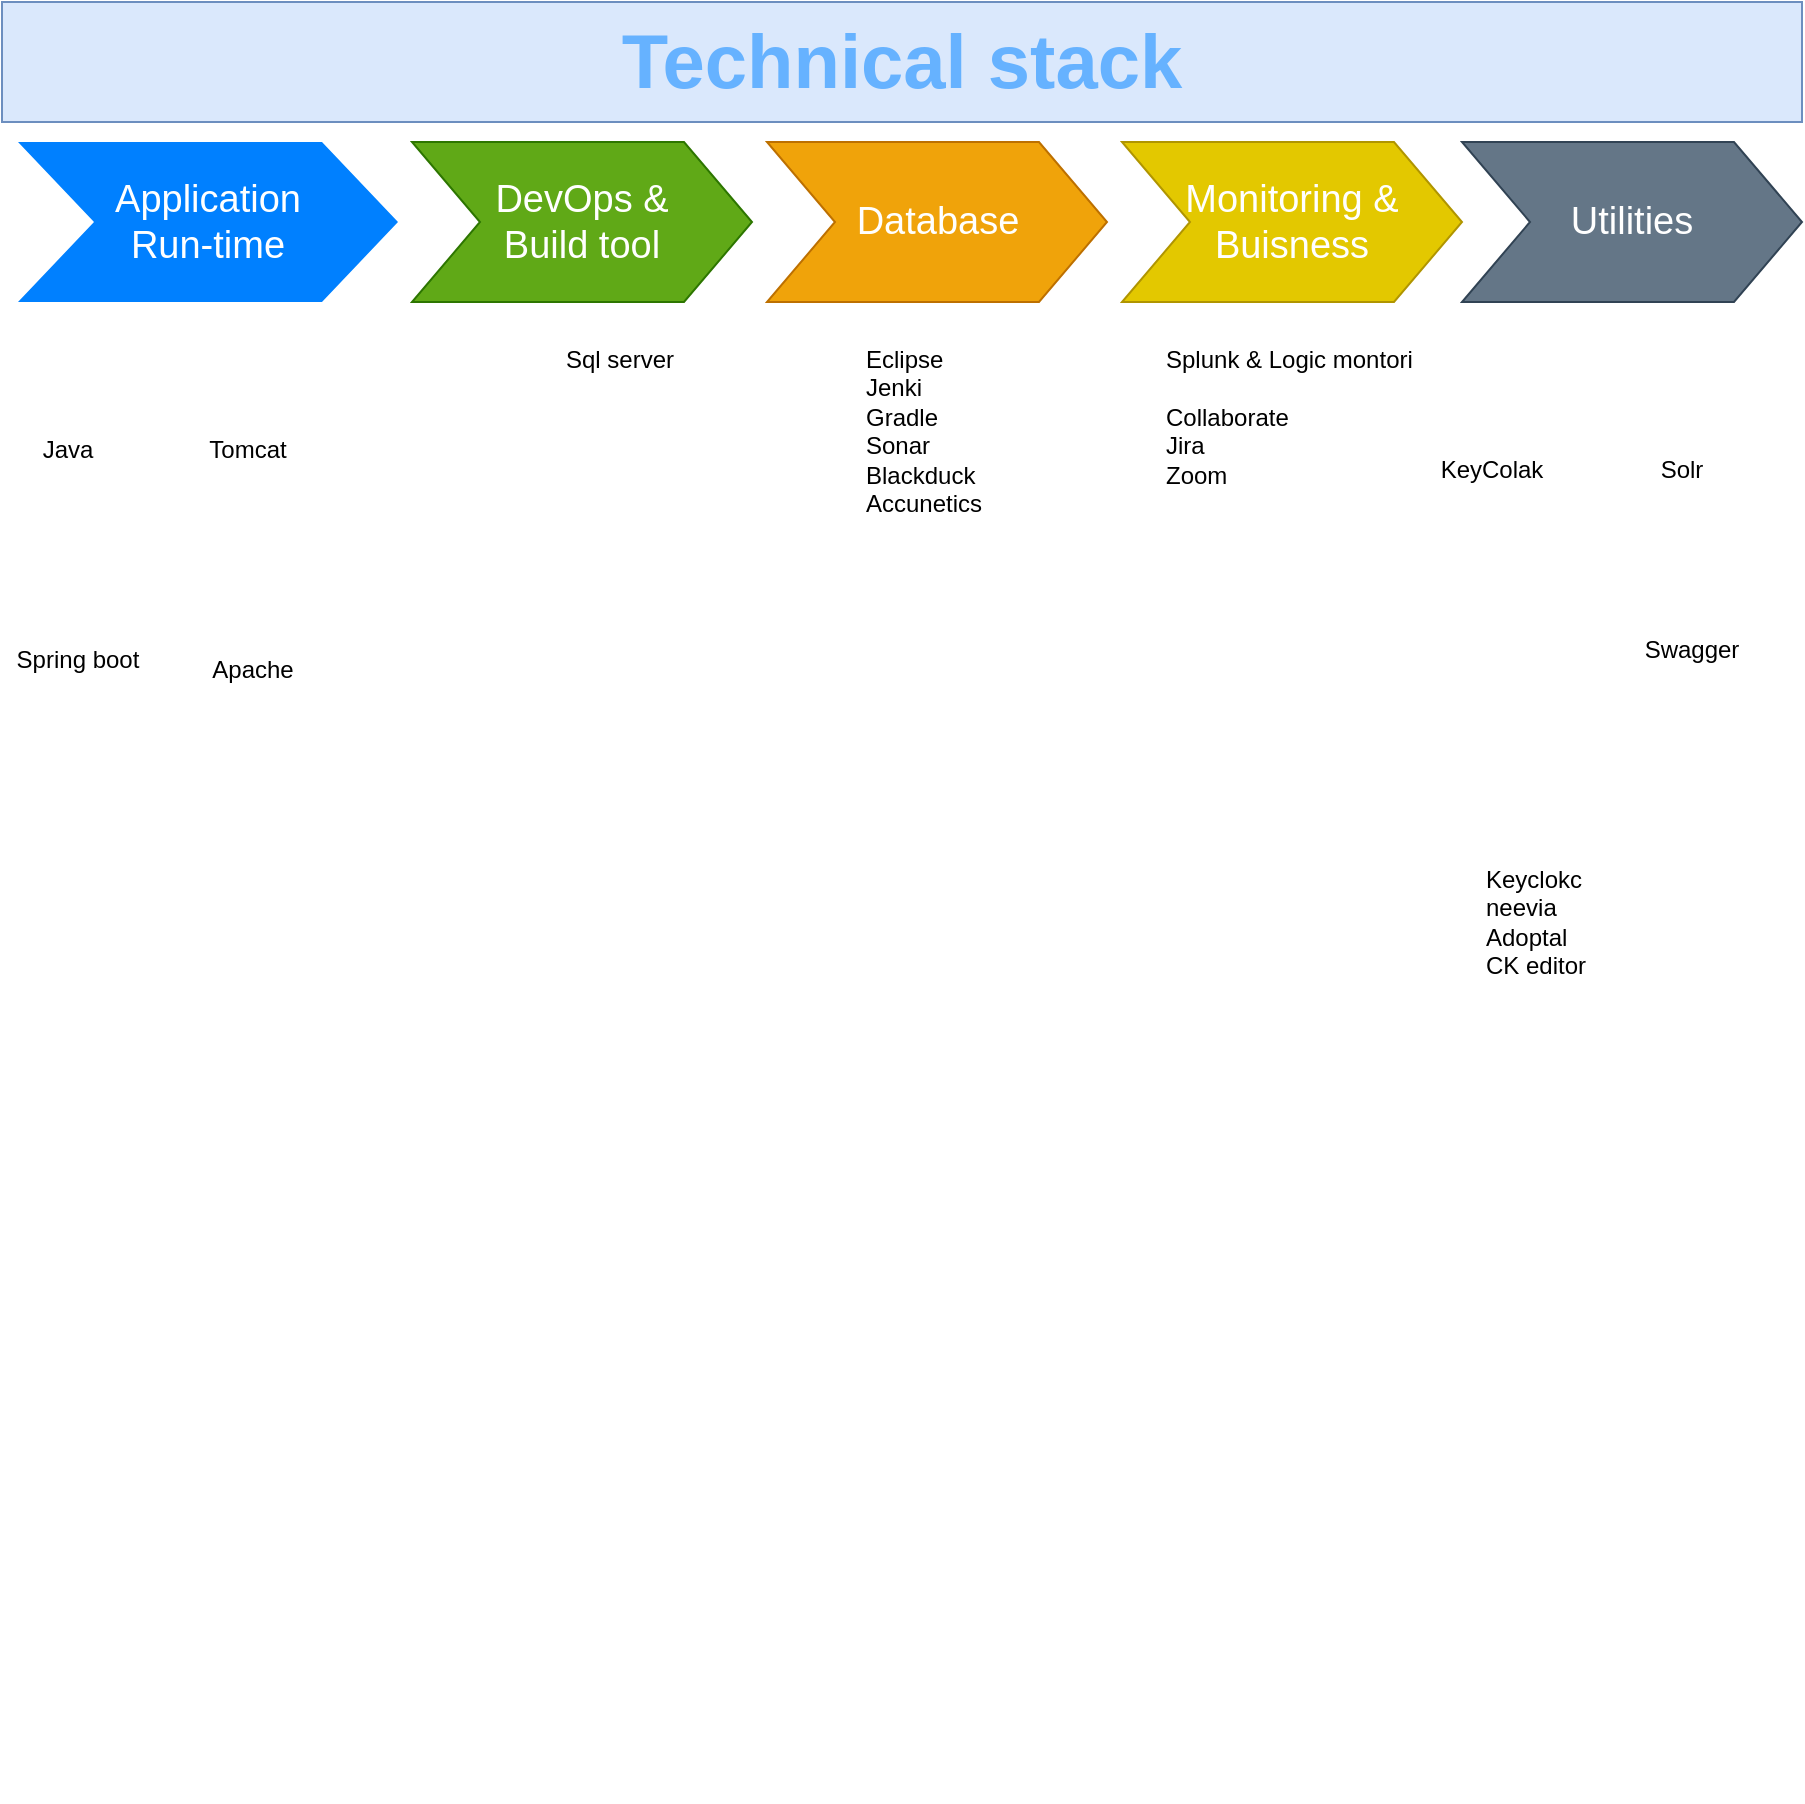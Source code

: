 <mxfile version="10.8.9" type="github"><diagram name="Page-1" id="d9b1e647-80fa-b4a2-5024-87a742678bcc"><mxGraphModel dx="1394" dy="715" grid="1" gridSize="10" guides="1" tooltips="1" connect="1" arrows="1" fold="1" page="1" pageScale="1" pageWidth="1100" pageHeight="850" background="#ffffff" math="0" shadow="0"><root><mxCell id="0"/><mxCell id="1" parent="0"/><mxCell id="57fe6abec08f04cb-1" value="Application &lt;br&gt;Run-time" style="shape=step;whiteSpace=wrap;html=1;fontSize=19;fillColor=#0080FF;fontColor=#FFFFFF;strokeColor=none;" parent="1" vertex="1"><mxGeometry x="128" y="180" width="190" height="80" as="geometry"/></mxCell><mxCell id="57fe6abec08f04cb-3" value="Database" style="shape=step;whiteSpace=wrap;html=1;fontSize=19;fillColor=#f0a30a;strokeColor=#BD7000;fontColor=#ffffff;" parent="1" vertex="1"><mxGeometry x="502.5" y="180" width="170" height="80" as="geometry"/></mxCell><mxCell id="57fe6abec08f04cb-4" value="DevOps &amp;amp; &lt;br&gt;Build tool" style="shape=step;whiteSpace=wrap;html=1;fontSize=19;fillColor=#60a917;strokeColor=#2D7600;fontColor=#ffffff;" parent="1" vertex="1"><mxGeometry x="325" y="180" width="170" height="80" as="geometry"/></mxCell><mxCell id="57fe6abec08f04cb-5" value="Monitoring &amp;amp; Buisness" style="shape=step;whiteSpace=wrap;html=1;fontSize=19;fillColor=#e3c800;fontColor=#ffffff;strokeColor=#B09500;" parent="1" vertex="1"><mxGeometry x="680" y="180" width="170" height="80" as="geometry"/></mxCell><mxCell id="57fe6abec08f04cb-6" value="Utilities" style="shape=step;whiteSpace=wrap;html=1;fontSize=19;fillColor=#647687;fontColor=#ffffff;strokeColor=#314354;" parent="1" vertex="1"><mxGeometry x="850" y="180" width="170" height="80" as="geometry"/></mxCell><mxCell id="57fe6abec08f04cb-7" value="Technical stack" style="text;html=1;strokeColor=#6c8ebf;fillColor=#dae8fc;align=center;verticalAlign=middle;whiteSpace=wrap;fontSize=38;fontStyle=1;fontColor=#66B2FF;" parent="1" vertex="1"><mxGeometry x="120" y="110" width="900" height="60" as="geometry"/></mxCell><mxCell id="57fe6abec08f04cb-10" value="Sql server" style="text;spacingTop=-5;fillColor=#ffffff;whiteSpace=wrap;html=1;align=left;fontSize=12;fontFamily=Helvetica;fillColor=none;strokeColor=none;" parent="1" vertex="1"><mxGeometry x="400" y="280" width="140" height="470" as="geometry"/></mxCell><mxCell id="57fe6abec08f04cb-11" value="Eclipse&lt;br&gt;Jenki&lt;br&gt;Gradle&lt;br&gt;Sonar&lt;br&gt;Blackduck&lt;br&gt;Accunetics&lt;br&gt;&lt;br&gt;&lt;br&gt;" style="text;spacingTop=-5;fillColor=#ffffff;whiteSpace=wrap;html=1;align=left;fontSize=12;fontFamily=Helvetica;fillColor=none;strokeColor=none;" parent="1" vertex="1"><mxGeometry x="550" y="280" width="140" height="470" as="geometry"/></mxCell><mxCell id="57fe6abec08f04cb-12" value="Splunk &amp;amp; Logic montori&lt;br&gt;&lt;br&gt;Collaborate&lt;br&gt;Jira&lt;br&gt;Zoom&lt;br&gt;&lt;br&gt;" style="text;spacingTop=-5;fillColor=#ffffff;whiteSpace=wrap;html=1;align=left;fontSize=12;fontFamily=Helvetica;fillColor=none;strokeColor=none;" parent="1" vertex="1"><mxGeometry x="700" y="280" width="140" height="470" as="geometry"/></mxCell><mxCell id="57fe6abec08f04cb-13" value="Keyclokc&lt;br&gt;neevia&lt;br&gt;Adoptal&lt;br&gt;CK editor&lt;br&gt;&lt;br&gt;" style="text;spacingTop=-5;fillColor=#ffffff;whiteSpace=wrap;html=1;align=left;fontSize=12;fontFamily=Helvetica;fillColor=none;strokeColor=none;" parent="1" vertex="1"><mxGeometry x="860" y="540" width="140" height="470" as="geometry"/></mxCell><mxCell id="TQi6clCp4GNHfR8g2gUz-1" value="Java" style="shape=image;verticalLabelPosition=bottom;labelBackgroundColor=#ffffff;verticalAlign=top;aspect=fixed;imageAspect=0;image=https://img.stackshare.io/service/995/K85ZWV2F.png;" vertex="1" parent="1"><mxGeometry x="133" y="280" width="40" height="40" as="geometry"/></mxCell><mxCell id="TQi6clCp4GNHfR8g2gUz-4" value="Tomcat" style="shape=image;verticalLabelPosition=bottom;labelBackgroundColor=#ffffff;verticalAlign=top;aspect=fixed;imageAspect=0;image=https://img.stackshare.io/service/1187/tomcat.png;" vertex="1" parent="1"><mxGeometry x="223" y="280" width="40" height="40" as="geometry"/></mxCell><mxCell id="TQi6clCp4GNHfR8g2gUz-5" value="KeyColak" style="shape=image;verticalLabelPosition=bottom;labelBackgroundColor=#ffffff;verticalAlign=top;aspect=fixed;imageAspect=0;image=https://img.stackshare.io/service/5439/oAC05cEB_400x400.png;" vertex="1" parent="1"><mxGeometry x="840" y="280" width="50" height="50" as="geometry"/></mxCell><mxCell id="TQi6clCp4GNHfR8g2gUz-9" value="Spring boot&#10;" style="shape=image;verticalLabelPosition=bottom;labelBackgroundColor=#ffffff;verticalAlign=top;aspect=fixed;imageAspect=0;image=https://img.stackshare.io/service/2927/nPzvMuo2_400x400.png;" vertex="1" parent="1"><mxGeometry x="133" y="375" width="50" height="50" as="geometry"/></mxCell><mxCell id="TQi6clCp4GNHfR8g2gUz-10" value="Apache" style="shape=image;verticalLabelPosition=bottom;labelBackgroundColor=#ffffff;verticalAlign=top;aspect=fixed;imageAspect=0;image=https://img.stackshare.io/service/1051/fab.os.logo.apache.200.15_400x400.jpg;" vertex="1" parent="1"><mxGeometry x="218" y="375" width="55" height="55" as="geometry"/></mxCell><mxCell id="TQi6clCp4GNHfR8g2gUz-15" value="Solr" style="shape=image;verticalLabelPosition=bottom;labelBackgroundColor=#ffffff;verticalAlign=top;aspect=fixed;imageAspect=0;image=https://img.stackshare.io/service/1596/al3IkKF8.png;" vertex="1" parent="1"><mxGeometry x="935" y="280" width="50" height="50" as="geometry"/></mxCell><mxCell id="TQi6clCp4GNHfR8g2gUz-16" value="" style="shape=image;verticalLabelPosition=bottom;labelBackgroundColor=#ffffff;verticalAlign=top;aspect=fixed;imageAspect=0;image=https://img.stackshare.io/service/1021/jquery_avatar.png;" vertex="1" parent="1"><mxGeometry x="840" y="375" width="55" height="55" as="geometry"/></mxCell><mxCell id="TQi6clCp4GNHfR8g2gUz-17" value="Swagger" style="shape=image;verticalLabelPosition=bottom;labelBackgroundColor=#ffffff;verticalAlign=top;aspect=fixed;imageAspect=0;image=https://img.stackshare.io/service/3417/pIea9Ji0.png;" vertex="1" parent="1"><mxGeometry x="940" y="370" width="50" height="50" as="geometry"/></mxCell><mxCell id="TQi6clCp4GNHfR8g2gUz-18" value="" style="shape=image;verticalLabelPosition=bottom;labelBackgroundColor=#ffffff;verticalAlign=top;aspect=fixed;imageAspect=0;image=https://img.stackshare.io/service/2925/w3-pDsHS.png;" vertex="1" parent="1"><mxGeometry x="840" y="460" width="50" height="50" as="geometry"/></mxCell></root></mxGraphModel></diagram></mxfile>